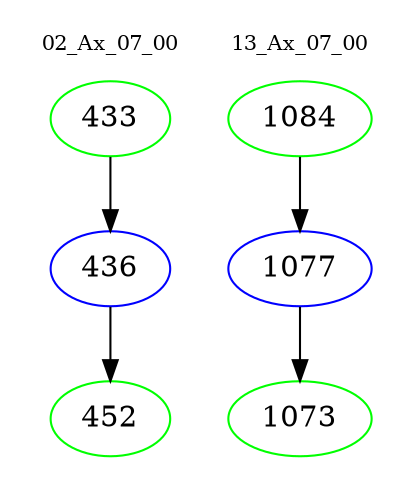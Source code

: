 digraph{
subgraph cluster_0 {
color = white
label = "02_Ax_07_00";
fontsize=10;
T0_433 [label="433", color="green"]
T0_433 -> T0_436 [color="black"]
T0_436 [label="436", color="blue"]
T0_436 -> T0_452 [color="black"]
T0_452 [label="452", color="green"]
}
subgraph cluster_1 {
color = white
label = "13_Ax_07_00";
fontsize=10;
T1_1084 [label="1084", color="green"]
T1_1084 -> T1_1077 [color="black"]
T1_1077 [label="1077", color="blue"]
T1_1077 -> T1_1073 [color="black"]
T1_1073 [label="1073", color="green"]
}
}
